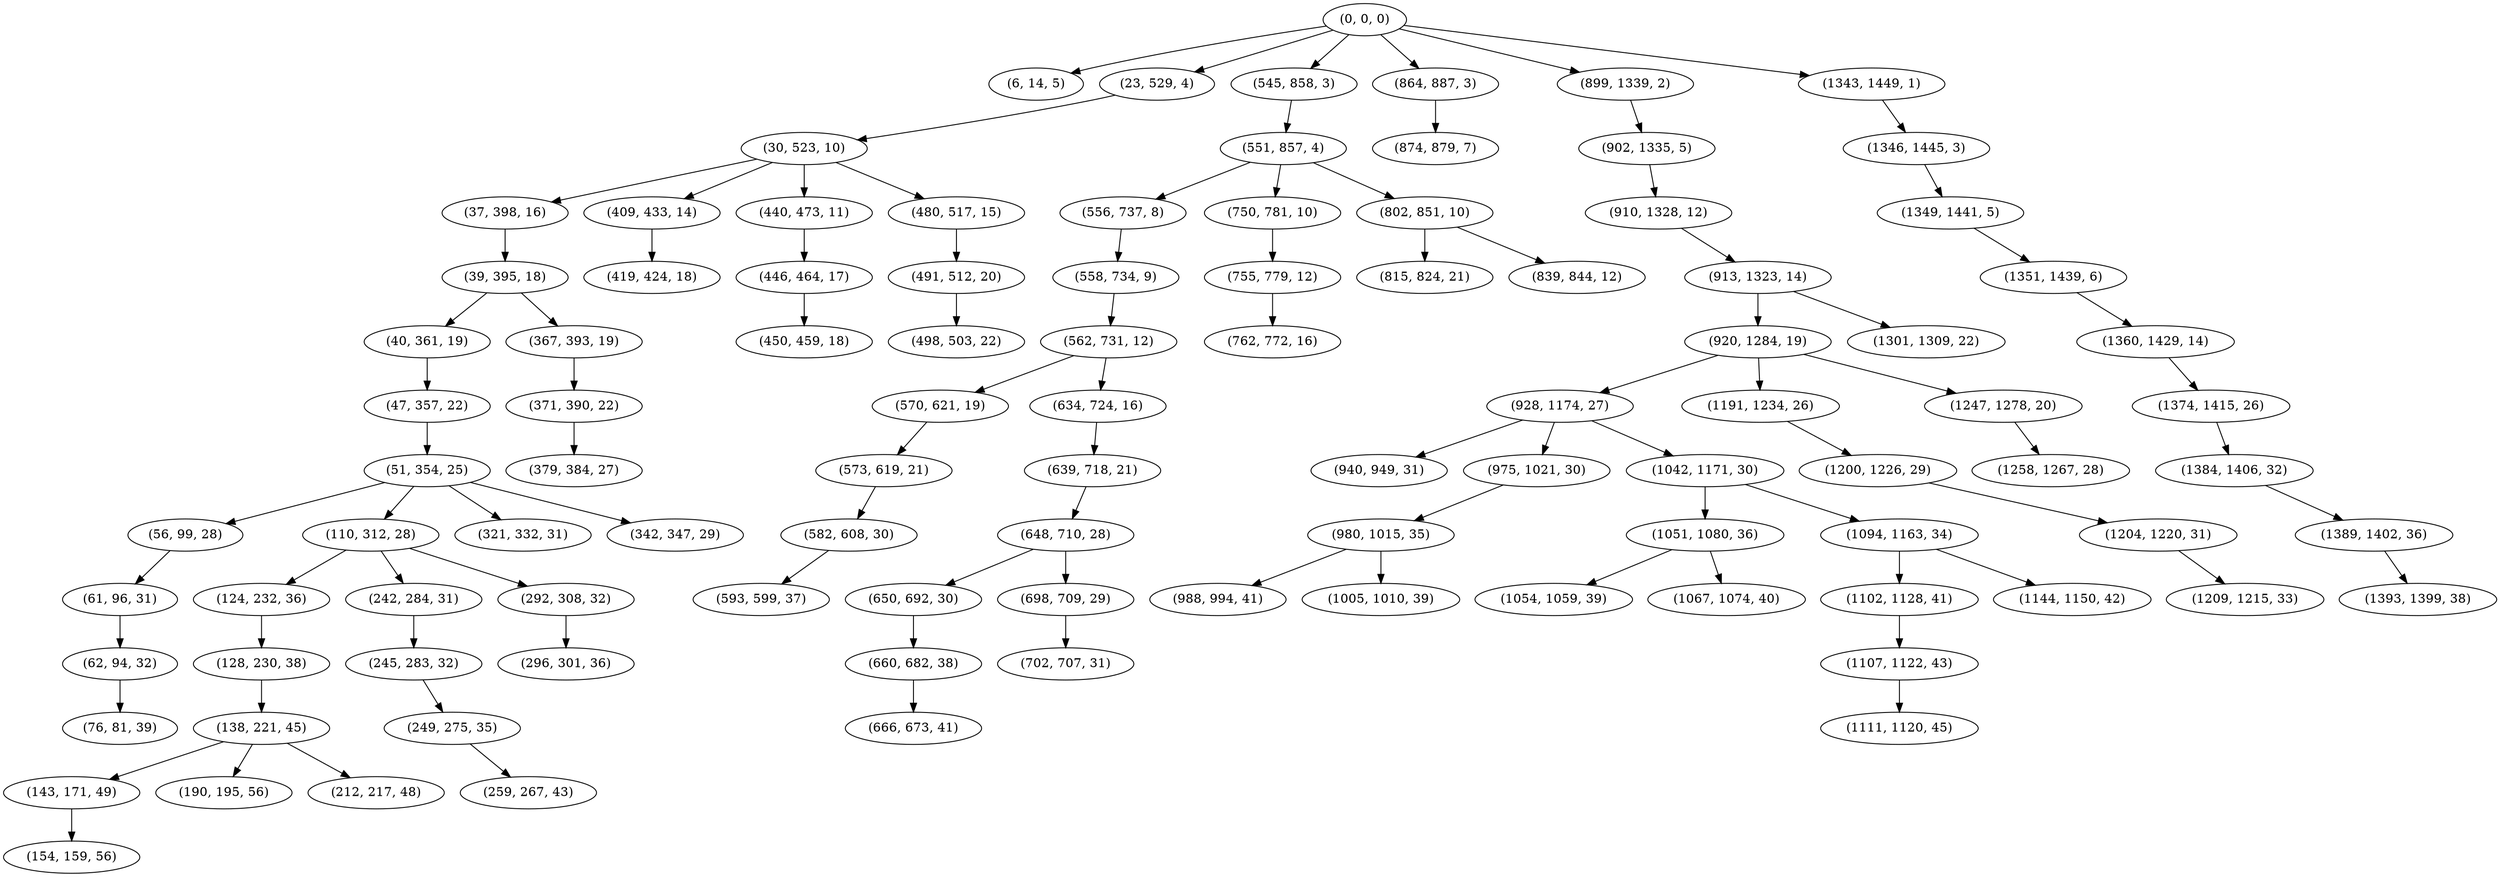 digraph tree {
    "(0, 0, 0)";
    "(6, 14, 5)";
    "(23, 529, 4)";
    "(30, 523, 10)";
    "(37, 398, 16)";
    "(39, 395, 18)";
    "(40, 361, 19)";
    "(47, 357, 22)";
    "(51, 354, 25)";
    "(56, 99, 28)";
    "(61, 96, 31)";
    "(62, 94, 32)";
    "(76, 81, 39)";
    "(110, 312, 28)";
    "(124, 232, 36)";
    "(128, 230, 38)";
    "(138, 221, 45)";
    "(143, 171, 49)";
    "(154, 159, 56)";
    "(190, 195, 56)";
    "(212, 217, 48)";
    "(242, 284, 31)";
    "(245, 283, 32)";
    "(249, 275, 35)";
    "(259, 267, 43)";
    "(292, 308, 32)";
    "(296, 301, 36)";
    "(321, 332, 31)";
    "(342, 347, 29)";
    "(367, 393, 19)";
    "(371, 390, 22)";
    "(379, 384, 27)";
    "(409, 433, 14)";
    "(419, 424, 18)";
    "(440, 473, 11)";
    "(446, 464, 17)";
    "(450, 459, 18)";
    "(480, 517, 15)";
    "(491, 512, 20)";
    "(498, 503, 22)";
    "(545, 858, 3)";
    "(551, 857, 4)";
    "(556, 737, 8)";
    "(558, 734, 9)";
    "(562, 731, 12)";
    "(570, 621, 19)";
    "(573, 619, 21)";
    "(582, 608, 30)";
    "(593, 599, 37)";
    "(634, 724, 16)";
    "(639, 718, 21)";
    "(648, 710, 28)";
    "(650, 692, 30)";
    "(660, 682, 38)";
    "(666, 673, 41)";
    "(698, 709, 29)";
    "(702, 707, 31)";
    "(750, 781, 10)";
    "(755, 779, 12)";
    "(762, 772, 16)";
    "(802, 851, 10)";
    "(815, 824, 21)";
    "(839, 844, 12)";
    "(864, 887, 3)";
    "(874, 879, 7)";
    "(899, 1339, 2)";
    "(902, 1335, 5)";
    "(910, 1328, 12)";
    "(913, 1323, 14)";
    "(920, 1284, 19)";
    "(928, 1174, 27)";
    "(940, 949, 31)";
    "(975, 1021, 30)";
    "(980, 1015, 35)";
    "(988, 994, 41)";
    "(1005, 1010, 39)";
    "(1042, 1171, 30)";
    "(1051, 1080, 36)";
    "(1054, 1059, 39)";
    "(1067, 1074, 40)";
    "(1094, 1163, 34)";
    "(1102, 1128, 41)";
    "(1107, 1122, 43)";
    "(1111, 1120, 45)";
    "(1144, 1150, 42)";
    "(1191, 1234, 26)";
    "(1200, 1226, 29)";
    "(1204, 1220, 31)";
    "(1209, 1215, 33)";
    "(1247, 1278, 20)";
    "(1258, 1267, 28)";
    "(1301, 1309, 22)";
    "(1343, 1449, 1)";
    "(1346, 1445, 3)";
    "(1349, 1441, 5)";
    "(1351, 1439, 6)";
    "(1360, 1429, 14)";
    "(1374, 1415, 26)";
    "(1384, 1406, 32)";
    "(1389, 1402, 36)";
    "(1393, 1399, 38)";
    "(0, 0, 0)" -> "(6, 14, 5)";
    "(0, 0, 0)" -> "(23, 529, 4)";
    "(0, 0, 0)" -> "(545, 858, 3)";
    "(0, 0, 0)" -> "(864, 887, 3)";
    "(0, 0, 0)" -> "(899, 1339, 2)";
    "(0, 0, 0)" -> "(1343, 1449, 1)";
    "(23, 529, 4)" -> "(30, 523, 10)";
    "(30, 523, 10)" -> "(37, 398, 16)";
    "(30, 523, 10)" -> "(409, 433, 14)";
    "(30, 523, 10)" -> "(440, 473, 11)";
    "(30, 523, 10)" -> "(480, 517, 15)";
    "(37, 398, 16)" -> "(39, 395, 18)";
    "(39, 395, 18)" -> "(40, 361, 19)";
    "(39, 395, 18)" -> "(367, 393, 19)";
    "(40, 361, 19)" -> "(47, 357, 22)";
    "(47, 357, 22)" -> "(51, 354, 25)";
    "(51, 354, 25)" -> "(56, 99, 28)";
    "(51, 354, 25)" -> "(110, 312, 28)";
    "(51, 354, 25)" -> "(321, 332, 31)";
    "(51, 354, 25)" -> "(342, 347, 29)";
    "(56, 99, 28)" -> "(61, 96, 31)";
    "(61, 96, 31)" -> "(62, 94, 32)";
    "(62, 94, 32)" -> "(76, 81, 39)";
    "(110, 312, 28)" -> "(124, 232, 36)";
    "(110, 312, 28)" -> "(242, 284, 31)";
    "(110, 312, 28)" -> "(292, 308, 32)";
    "(124, 232, 36)" -> "(128, 230, 38)";
    "(128, 230, 38)" -> "(138, 221, 45)";
    "(138, 221, 45)" -> "(143, 171, 49)";
    "(138, 221, 45)" -> "(190, 195, 56)";
    "(138, 221, 45)" -> "(212, 217, 48)";
    "(143, 171, 49)" -> "(154, 159, 56)";
    "(242, 284, 31)" -> "(245, 283, 32)";
    "(245, 283, 32)" -> "(249, 275, 35)";
    "(249, 275, 35)" -> "(259, 267, 43)";
    "(292, 308, 32)" -> "(296, 301, 36)";
    "(367, 393, 19)" -> "(371, 390, 22)";
    "(371, 390, 22)" -> "(379, 384, 27)";
    "(409, 433, 14)" -> "(419, 424, 18)";
    "(440, 473, 11)" -> "(446, 464, 17)";
    "(446, 464, 17)" -> "(450, 459, 18)";
    "(480, 517, 15)" -> "(491, 512, 20)";
    "(491, 512, 20)" -> "(498, 503, 22)";
    "(545, 858, 3)" -> "(551, 857, 4)";
    "(551, 857, 4)" -> "(556, 737, 8)";
    "(551, 857, 4)" -> "(750, 781, 10)";
    "(551, 857, 4)" -> "(802, 851, 10)";
    "(556, 737, 8)" -> "(558, 734, 9)";
    "(558, 734, 9)" -> "(562, 731, 12)";
    "(562, 731, 12)" -> "(570, 621, 19)";
    "(562, 731, 12)" -> "(634, 724, 16)";
    "(570, 621, 19)" -> "(573, 619, 21)";
    "(573, 619, 21)" -> "(582, 608, 30)";
    "(582, 608, 30)" -> "(593, 599, 37)";
    "(634, 724, 16)" -> "(639, 718, 21)";
    "(639, 718, 21)" -> "(648, 710, 28)";
    "(648, 710, 28)" -> "(650, 692, 30)";
    "(648, 710, 28)" -> "(698, 709, 29)";
    "(650, 692, 30)" -> "(660, 682, 38)";
    "(660, 682, 38)" -> "(666, 673, 41)";
    "(698, 709, 29)" -> "(702, 707, 31)";
    "(750, 781, 10)" -> "(755, 779, 12)";
    "(755, 779, 12)" -> "(762, 772, 16)";
    "(802, 851, 10)" -> "(815, 824, 21)";
    "(802, 851, 10)" -> "(839, 844, 12)";
    "(864, 887, 3)" -> "(874, 879, 7)";
    "(899, 1339, 2)" -> "(902, 1335, 5)";
    "(902, 1335, 5)" -> "(910, 1328, 12)";
    "(910, 1328, 12)" -> "(913, 1323, 14)";
    "(913, 1323, 14)" -> "(920, 1284, 19)";
    "(913, 1323, 14)" -> "(1301, 1309, 22)";
    "(920, 1284, 19)" -> "(928, 1174, 27)";
    "(920, 1284, 19)" -> "(1191, 1234, 26)";
    "(920, 1284, 19)" -> "(1247, 1278, 20)";
    "(928, 1174, 27)" -> "(940, 949, 31)";
    "(928, 1174, 27)" -> "(975, 1021, 30)";
    "(928, 1174, 27)" -> "(1042, 1171, 30)";
    "(975, 1021, 30)" -> "(980, 1015, 35)";
    "(980, 1015, 35)" -> "(988, 994, 41)";
    "(980, 1015, 35)" -> "(1005, 1010, 39)";
    "(1042, 1171, 30)" -> "(1051, 1080, 36)";
    "(1042, 1171, 30)" -> "(1094, 1163, 34)";
    "(1051, 1080, 36)" -> "(1054, 1059, 39)";
    "(1051, 1080, 36)" -> "(1067, 1074, 40)";
    "(1094, 1163, 34)" -> "(1102, 1128, 41)";
    "(1094, 1163, 34)" -> "(1144, 1150, 42)";
    "(1102, 1128, 41)" -> "(1107, 1122, 43)";
    "(1107, 1122, 43)" -> "(1111, 1120, 45)";
    "(1191, 1234, 26)" -> "(1200, 1226, 29)";
    "(1200, 1226, 29)" -> "(1204, 1220, 31)";
    "(1204, 1220, 31)" -> "(1209, 1215, 33)";
    "(1247, 1278, 20)" -> "(1258, 1267, 28)";
    "(1343, 1449, 1)" -> "(1346, 1445, 3)";
    "(1346, 1445, 3)" -> "(1349, 1441, 5)";
    "(1349, 1441, 5)" -> "(1351, 1439, 6)";
    "(1351, 1439, 6)" -> "(1360, 1429, 14)";
    "(1360, 1429, 14)" -> "(1374, 1415, 26)";
    "(1374, 1415, 26)" -> "(1384, 1406, 32)";
    "(1384, 1406, 32)" -> "(1389, 1402, 36)";
    "(1389, 1402, 36)" -> "(1393, 1399, 38)";
}
